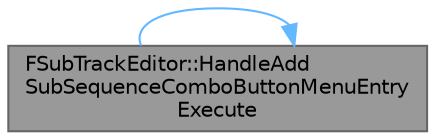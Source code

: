 digraph "FSubTrackEditor::HandleAddSubSequenceComboButtonMenuEntryExecute"
{
 // INTERACTIVE_SVG=YES
 // LATEX_PDF_SIZE
  bgcolor="transparent";
  edge [fontname=Helvetica,fontsize=10,labelfontname=Helvetica,labelfontsize=10];
  node [fontname=Helvetica,fontsize=10,shape=box,height=0.2,width=0.4];
  rankdir="LR";
  Node1 [id="Node000001",label="FSubTrackEditor::HandleAdd\lSubSequenceComboButtonMenuEntry\lExecute",height=0.2,width=0.4,color="gray40", fillcolor="grey60", style="filled", fontcolor="black",tooltip="Callback for executing a menu entry in the \"Add Sequence\" combo button."];
  Node1 -> Node1 [id="edge1_Node000001_Node000001",color="steelblue1",style="solid",tooltip=" "];
}
